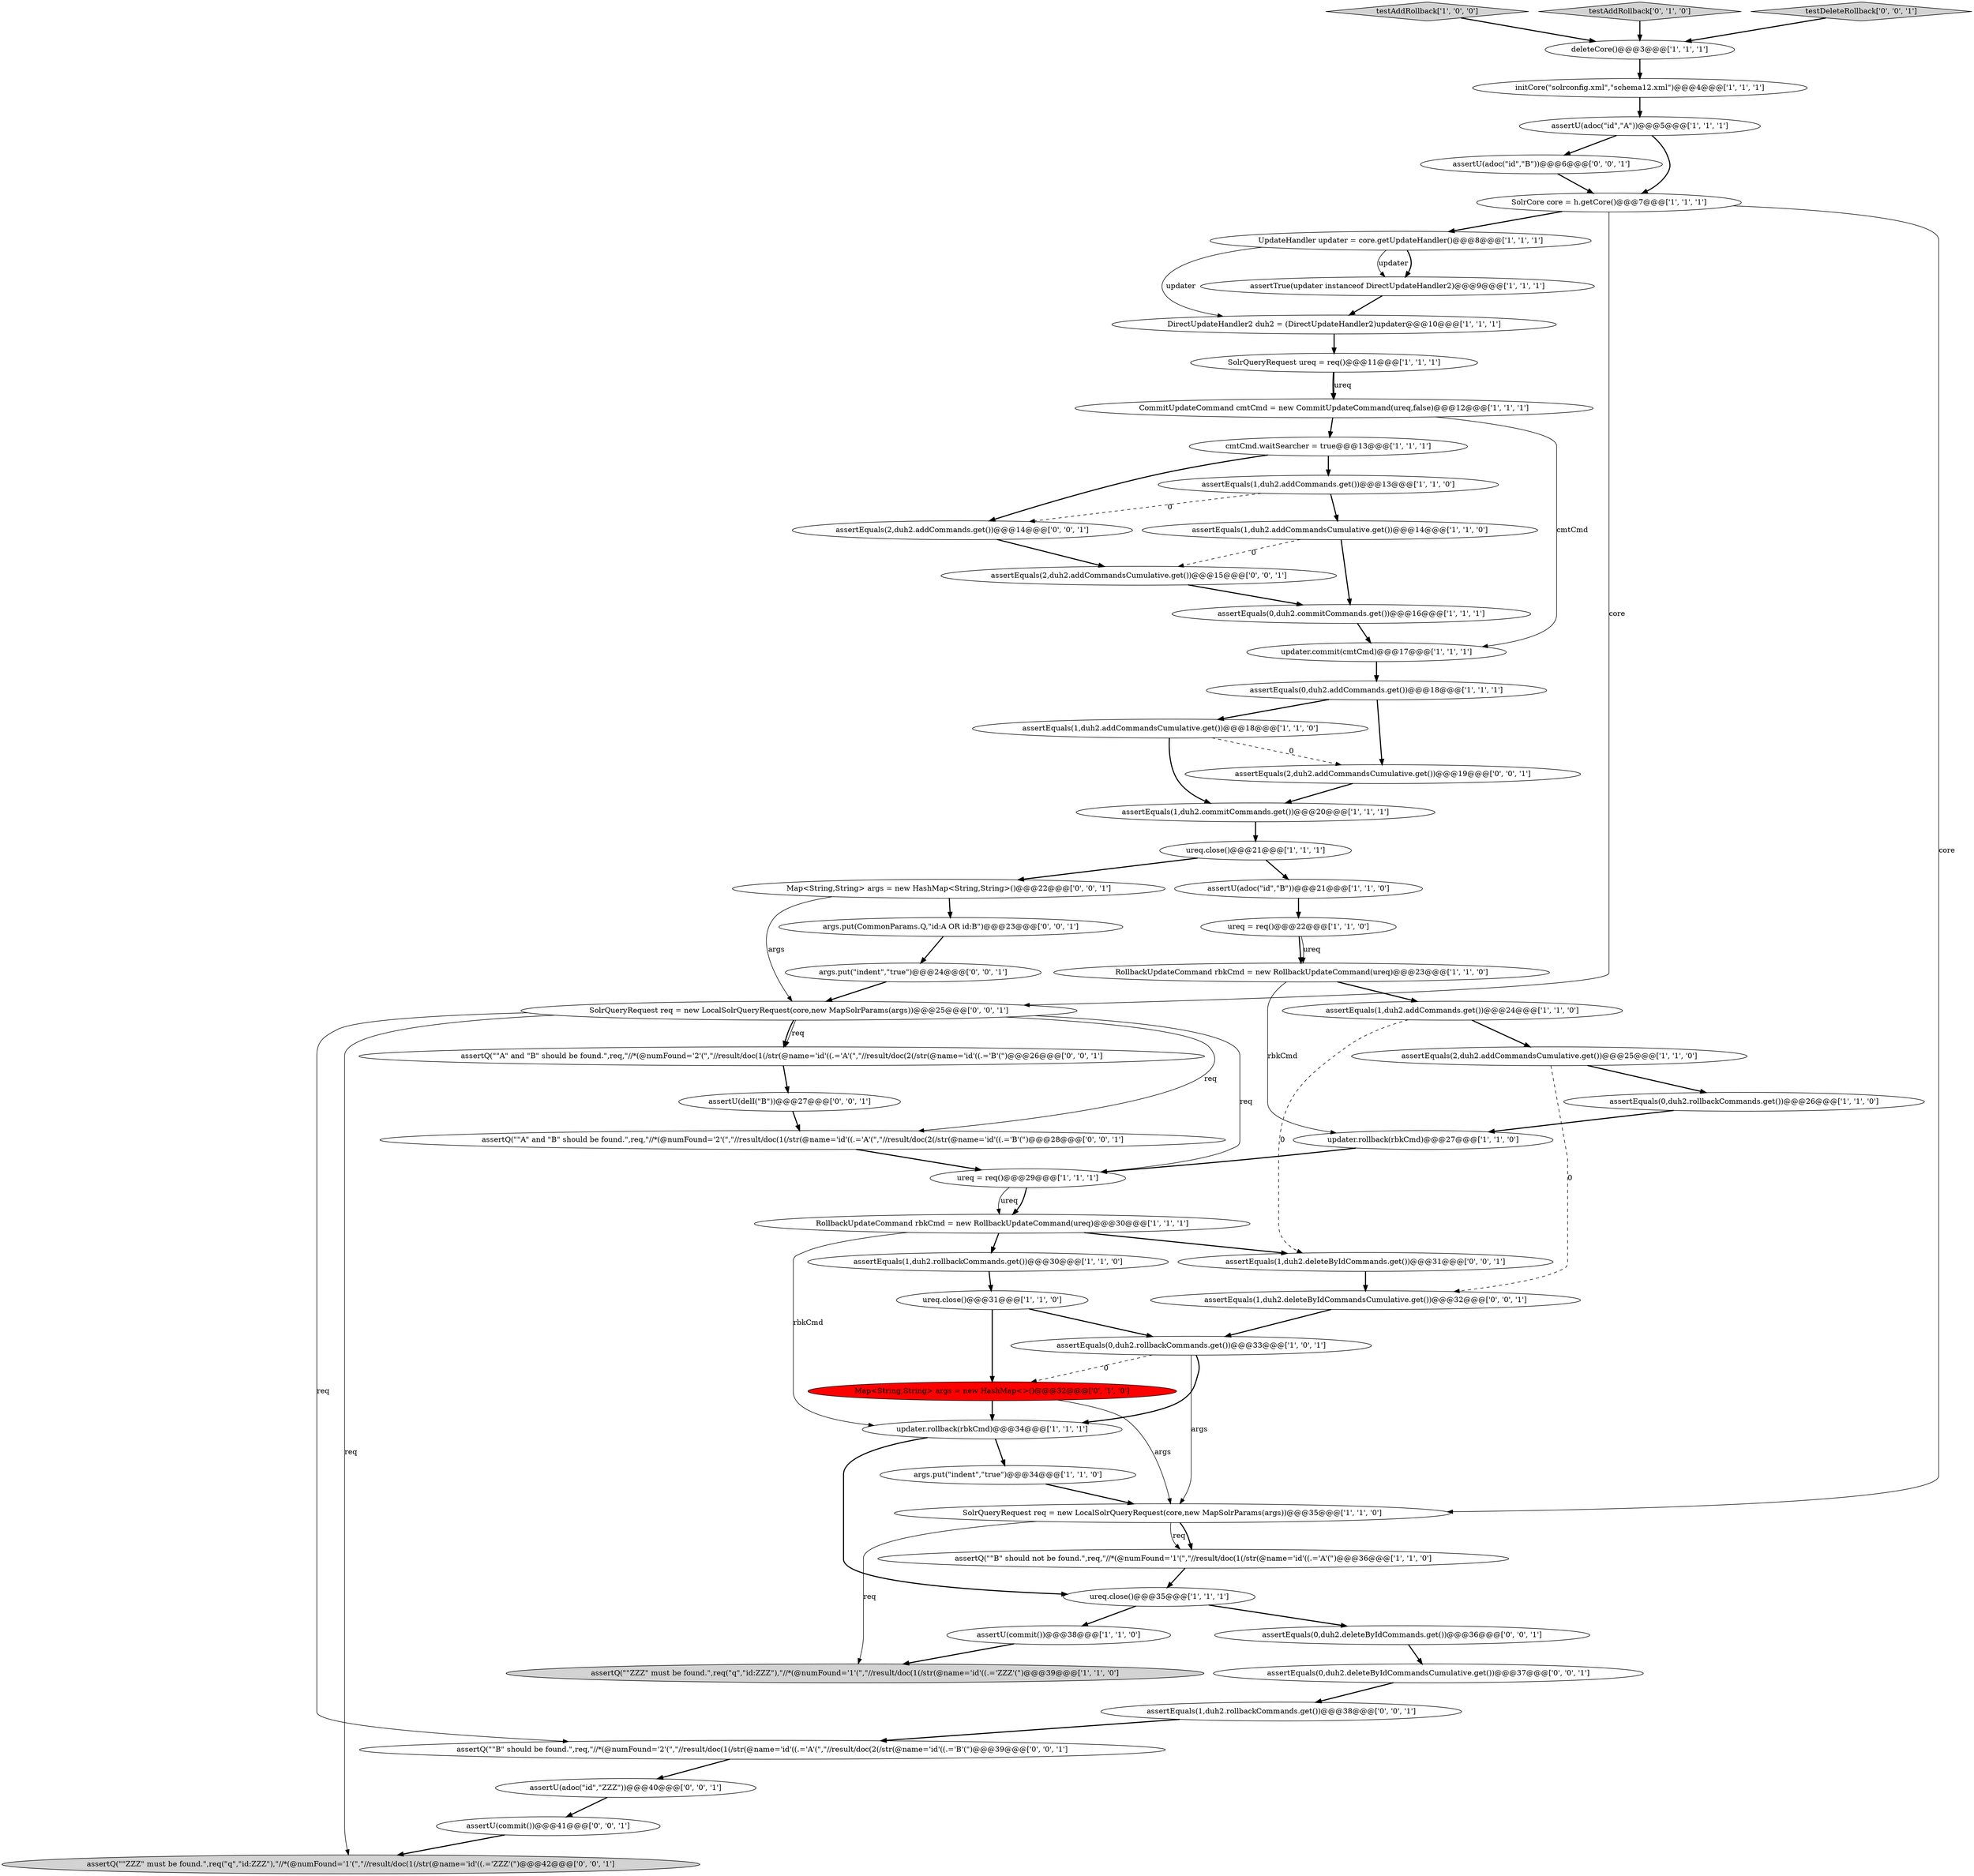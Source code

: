 digraph {
2 [style = filled, label = "assertEquals(0,duh2.commitCommands.get())@@@16@@@['1', '1', '1']", fillcolor = white, shape = ellipse image = "AAA0AAABBB1BBB"];
12 [style = filled, label = "assertEquals(1,duh2.rollbackCommands.get())@@@30@@@['1', '1', '0']", fillcolor = white, shape = ellipse image = "AAA0AAABBB1BBB"];
45 [style = filled, label = "assertQ(\"\"ZZZ\" must be found.\",req(\"q\",\"id:ZZZ\"),\"//*(@numFound='1'(\",\"//result/doc(1(/str(@name='id'((.='ZZZ'(\")@@@42@@@['0', '0', '1']", fillcolor = lightgray, shape = ellipse image = "AAA0AAABBB3BBB"];
36 [style = filled, label = "DirectUpdateHandler2 duh2 = (DirectUpdateHandler2)updater@@@10@@@['1', '1', '1']", fillcolor = white, shape = ellipse image = "AAA0AAABBB1BBB"];
15 [style = filled, label = "args.put(\"indent\",\"true\")@@@34@@@['1', '1', '0']", fillcolor = white, shape = ellipse image = "AAA0AAABBB1BBB"];
14 [style = filled, label = "ureq.close()@@@21@@@['1', '1', '1']", fillcolor = white, shape = ellipse image = "AAA0AAABBB1BBB"];
49 [style = filled, label = "assertU(adoc(\"id\",\"B\"))@@@6@@@['0', '0', '1']", fillcolor = white, shape = ellipse image = "AAA0AAABBB3BBB"];
17 [style = filled, label = "deleteCore()@@@3@@@['1', '1', '1']", fillcolor = white, shape = ellipse image = "AAA0AAABBB1BBB"];
55 [style = filled, label = "assertEquals(1,duh2.deleteByIdCommands.get())@@@31@@@['0', '0', '1']", fillcolor = white, shape = ellipse image = "AAA0AAABBB3BBB"];
58 [style = filled, label = "assertEquals(0,duh2.deleteByIdCommands.get())@@@36@@@['0', '0', '1']", fillcolor = white, shape = ellipse image = "AAA0AAABBB3BBB"];
43 [style = filled, label = "args.put(CommonParams.Q,\"id:A OR id:B\")@@@23@@@['0', '0', '1']", fillcolor = white, shape = ellipse image = "AAA0AAABBB3BBB"];
42 [style = filled, label = "args.put(\"indent\",\"true\")@@@24@@@['0', '0', '1']", fillcolor = white, shape = ellipse image = "AAA0AAABBB3BBB"];
5 [style = filled, label = "assertEquals(1,duh2.commitCommands.get())@@@20@@@['1', '1', '1']", fillcolor = white, shape = ellipse image = "AAA0AAABBB1BBB"];
6 [style = filled, label = "testAddRollback['1', '0', '0']", fillcolor = lightgray, shape = diamond image = "AAA0AAABBB1BBB"];
25 [style = filled, label = "assertU(adoc(\"id\",\"A\"))@@@5@@@['1', '1', '1']", fillcolor = white, shape = ellipse image = "AAA0AAABBB1BBB"];
57 [style = filled, label = "assertQ(\"\"A\" and \"B\" should be found.\",req,\"//*(@numFound='2'(\",\"//result/doc(1(/str(@name='id'((.='A'(\",\"//result/doc(2(/str(@name='id'((.='B'(\")@@@28@@@['0', '0', '1']", fillcolor = white, shape = ellipse image = "AAA0AAABBB3BBB"];
29 [style = filled, label = "SolrCore core = h.getCore()@@@7@@@['1', '1', '1']", fillcolor = white, shape = ellipse image = "AAA0AAABBB1BBB"];
37 [style = filled, label = "assertQ(\"\"ZZZ\" must be found.\",req(\"q\",\"id:ZZZ\"),\"//*(@numFound='1'(\",\"//result/doc(1(/str(@name='id'((.='ZZZ'(\")@@@39@@@['1', '1', '0']", fillcolor = lightgray, shape = ellipse image = "AAA0AAABBB1BBB"];
22 [style = filled, label = "ureq = req()@@@29@@@['1', '1', '1']", fillcolor = white, shape = ellipse image = "AAA0AAABBB1BBB"];
4 [style = filled, label = "assertEquals(0,duh2.addCommands.get())@@@18@@@['1', '1', '1']", fillcolor = white, shape = ellipse image = "AAA0AAABBB1BBB"];
18 [style = filled, label = "initCore(\"solrconfig.xml\",\"schema12.xml\")@@@4@@@['1', '1', '1']", fillcolor = white, shape = ellipse image = "AAA0AAABBB1BBB"];
21 [style = filled, label = "assertEquals(1,duh2.addCommands.get())@@@13@@@['1', '1', '0']", fillcolor = white, shape = ellipse image = "AAA0AAABBB1BBB"];
23 [style = filled, label = "assertTrue(updater instanceof DirectUpdateHandler2)@@@9@@@['1', '1', '1']", fillcolor = white, shape = ellipse image = "AAA0AAABBB1BBB"];
56 [style = filled, label = "assertQ(\"\"A\" and \"B\" should be found.\",req,\"//*(@numFound='2'(\",\"//result/doc(1(/str(@name='id'((.='A'(\",\"//result/doc(2(/str(@name='id'((.='B'(\")@@@26@@@['0', '0', '1']", fillcolor = white, shape = ellipse image = "AAA0AAABBB3BBB"];
31 [style = filled, label = "updater.rollback(rbkCmd)@@@27@@@['1', '1', '0']", fillcolor = white, shape = ellipse image = "AAA0AAABBB1BBB"];
27 [style = filled, label = "cmtCmd.waitSearcher = true@@@13@@@['1', '1', '1']", fillcolor = white, shape = ellipse image = "AAA0AAABBB1BBB"];
44 [style = filled, label = "assertU(commit())@@@41@@@['0', '0', '1']", fillcolor = white, shape = ellipse image = "AAA0AAABBB3BBB"];
34 [style = filled, label = "UpdateHandler updater = core.getUpdateHandler()@@@8@@@['1', '1', '1']", fillcolor = white, shape = ellipse image = "AAA0AAABBB1BBB"];
38 [style = filled, label = "Map<String,String> args = new HashMap<>()@@@32@@@['0', '1', '0']", fillcolor = red, shape = ellipse image = "AAA1AAABBB2BBB"];
39 [style = filled, label = "testAddRollback['0', '1', '0']", fillcolor = lightgray, shape = diamond image = "AAA0AAABBB2BBB"];
41 [style = filled, label = "SolrQueryRequest req = new LocalSolrQueryRequest(core,new MapSolrParams(args))@@@25@@@['0', '0', '1']", fillcolor = white, shape = ellipse image = "AAA0AAABBB3BBB"];
51 [style = filled, label = "assertEquals(1,duh2.rollbackCommands.get())@@@38@@@['0', '0', '1']", fillcolor = white, shape = ellipse image = "AAA0AAABBB3BBB"];
30 [style = filled, label = "assertEquals(0,duh2.rollbackCommands.get())@@@33@@@['1', '0', '1']", fillcolor = white, shape = ellipse image = "AAA0AAABBB1BBB"];
53 [style = filled, label = "Map<String,String> args = new HashMap<String,String>()@@@22@@@['0', '0', '1']", fillcolor = white, shape = ellipse image = "AAA0AAABBB3BBB"];
52 [style = filled, label = "assertU(adoc(\"id\",\"ZZZ\"))@@@40@@@['0', '0', '1']", fillcolor = white, shape = ellipse image = "AAA0AAABBB3BBB"];
20 [style = filled, label = "updater.commit(cmtCmd)@@@17@@@['1', '1', '1']", fillcolor = white, shape = ellipse image = "AAA0AAABBB1BBB"];
26 [style = filled, label = "SolrQueryRequest ureq = req()@@@11@@@['1', '1', '1']", fillcolor = white, shape = ellipse image = "AAA0AAABBB1BBB"];
59 [style = filled, label = "assertEquals(2,duh2.addCommands.get())@@@14@@@['0', '0', '1']", fillcolor = white, shape = ellipse image = "AAA0AAABBB3BBB"];
46 [style = filled, label = "assertU(delI(\"B\"))@@@27@@@['0', '0', '1']", fillcolor = white, shape = ellipse image = "AAA0AAABBB3BBB"];
10 [style = filled, label = "assertEquals(1,duh2.addCommandsCumulative.get())@@@14@@@['1', '1', '0']", fillcolor = white, shape = ellipse image = "AAA0AAABBB1BBB"];
3 [style = filled, label = "updater.rollback(rbkCmd)@@@34@@@['1', '1', '1']", fillcolor = white, shape = ellipse image = "AAA0AAABBB1BBB"];
16 [style = filled, label = "assertEquals(2,duh2.addCommandsCumulative.get())@@@25@@@['1', '1', '0']", fillcolor = white, shape = ellipse image = "AAA0AAABBB1BBB"];
28 [style = filled, label = "assertQ(\"\"B\" should not be found.\",req,\"//*(@numFound='1'(\",\"//result/doc(1(/str(@name='id'((.='A'(\")@@@36@@@['1', '1', '0']", fillcolor = white, shape = ellipse image = "AAA0AAABBB1BBB"];
1 [style = filled, label = "assertU(commit())@@@38@@@['1', '1', '0']", fillcolor = white, shape = ellipse image = "AAA0AAABBB1BBB"];
54 [style = filled, label = "assertEquals(1,duh2.deleteByIdCommandsCumulative.get())@@@32@@@['0', '0', '1']", fillcolor = white, shape = ellipse image = "AAA0AAABBB3BBB"];
13 [style = filled, label = "ureq.close()@@@31@@@['1', '1', '0']", fillcolor = white, shape = ellipse image = "AAA0AAABBB1BBB"];
7 [style = filled, label = "ureq = req()@@@22@@@['1', '1', '0']", fillcolor = white, shape = ellipse image = "AAA0AAABBB1BBB"];
50 [style = filled, label = "assertQ(\"\"B\" should be found.\",req,\"//*(@numFound='2'(\",\"//result/doc(1(/str(@name='id'((.='A'(\",\"//result/doc(2(/str(@name='id'((.='B'(\")@@@39@@@['0', '0', '1']", fillcolor = white, shape = ellipse image = "AAA0AAABBB3BBB"];
33 [style = filled, label = "assertEquals(1,duh2.addCommands.get())@@@24@@@['1', '1', '0']", fillcolor = white, shape = ellipse image = "AAA0AAABBB1BBB"];
48 [style = filled, label = "testDeleteRollback['0', '0', '1']", fillcolor = lightgray, shape = diamond image = "AAA0AAABBB3BBB"];
19 [style = filled, label = "assertEquals(0,duh2.rollbackCommands.get())@@@26@@@['1', '1', '0']", fillcolor = white, shape = ellipse image = "AAA0AAABBB1BBB"];
47 [style = filled, label = "assertEquals(2,duh2.addCommandsCumulative.get())@@@15@@@['0', '0', '1']", fillcolor = white, shape = ellipse image = "AAA0AAABBB3BBB"];
9 [style = filled, label = "CommitUpdateCommand cmtCmd = new CommitUpdateCommand(ureq,false)@@@12@@@['1', '1', '1']", fillcolor = white, shape = ellipse image = "AAA0AAABBB1BBB"];
0 [style = filled, label = "ureq.close()@@@35@@@['1', '1', '1']", fillcolor = white, shape = ellipse image = "AAA0AAABBB1BBB"];
11 [style = filled, label = "assertEquals(1,duh2.addCommandsCumulative.get())@@@18@@@['1', '1', '0']", fillcolor = white, shape = ellipse image = "AAA0AAABBB1BBB"];
35 [style = filled, label = "RollbackUpdateCommand rbkCmd = new RollbackUpdateCommand(ureq)@@@23@@@['1', '1', '0']", fillcolor = white, shape = ellipse image = "AAA0AAABBB1BBB"];
60 [style = filled, label = "assertEquals(2,duh2.addCommandsCumulative.get())@@@19@@@['0', '0', '1']", fillcolor = white, shape = ellipse image = "AAA0AAABBB3BBB"];
24 [style = filled, label = "assertU(adoc(\"id\",\"B\"))@@@21@@@['1', '1', '0']", fillcolor = white, shape = ellipse image = "AAA0AAABBB1BBB"];
32 [style = filled, label = "SolrQueryRequest req = new LocalSolrQueryRequest(core,new MapSolrParams(args))@@@35@@@['1', '1', '0']", fillcolor = white, shape = ellipse image = "AAA0AAABBB1BBB"];
40 [style = filled, label = "assertEquals(0,duh2.deleteByIdCommandsCumulative.get())@@@37@@@['0', '0', '1']", fillcolor = white, shape = ellipse image = "AAA0AAABBB3BBB"];
8 [style = filled, label = "RollbackUpdateCommand rbkCmd = new RollbackUpdateCommand(ureq)@@@30@@@['1', '1', '1']", fillcolor = white, shape = ellipse image = "AAA0AAABBB1BBB"];
25->49 [style = bold, label=""];
14->24 [style = bold, label=""];
21->10 [style = bold, label=""];
42->41 [style = bold, label=""];
52->44 [style = bold, label=""];
34->36 [style = solid, label="updater"];
41->22 [style = solid, label="req"];
53->41 [style = solid, label="args"];
43->42 [style = bold, label=""];
7->35 [style = bold, label=""];
26->9 [style = bold, label=""];
8->3 [style = solid, label="rbkCmd"];
21->59 [style = dashed, label="0"];
25->29 [style = bold, label=""];
29->34 [style = bold, label=""];
22->8 [style = bold, label=""];
28->0 [style = bold, label=""];
9->20 [style = solid, label="cmtCmd"];
51->50 [style = bold, label=""];
29->41 [style = solid, label="core"];
38->32 [style = solid, label="args"];
22->8 [style = solid, label="ureq"];
41->45 [style = solid, label="req"];
23->36 [style = bold, label=""];
7->35 [style = solid, label="ureq"];
2->20 [style = bold, label=""];
33->16 [style = bold, label=""];
40->51 [style = bold, label=""];
0->58 [style = bold, label=""];
56->46 [style = bold, label=""];
16->19 [style = bold, label=""];
48->17 [style = bold, label=""];
30->32 [style = solid, label="args"];
3->0 [style = bold, label=""];
35->31 [style = solid, label="rbkCmd"];
27->59 [style = bold, label=""];
47->2 [style = bold, label=""];
18->25 [style = bold, label=""];
16->54 [style = dashed, label="0"];
10->2 [style = bold, label=""];
8->55 [style = bold, label=""];
24->7 [style = bold, label=""];
53->43 [style = bold, label=""];
44->45 [style = bold, label=""];
32->28 [style = solid, label="req"];
41->57 [style = solid, label="req"];
30->38 [style = dashed, label="0"];
6->17 [style = bold, label=""];
26->9 [style = solid, label="ureq"];
33->55 [style = dashed, label="0"];
11->60 [style = dashed, label="0"];
32->37 [style = solid, label="req"];
38->3 [style = bold, label=""];
60->5 [style = bold, label=""];
9->27 [style = bold, label=""];
12->13 [style = bold, label=""];
59->47 [style = bold, label=""];
11->5 [style = bold, label=""];
41->56 [style = solid, label="req"];
30->3 [style = bold, label=""];
39->17 [style = bold, label=""];
0->1 [style = bold, label=""];
34->23 [style = bold, label=""];
14->53 [style = bold, label=""];
27->21 [style = bold, label=""];
46->57 [style = bold, label=""];
34->23 [style = solid, label="updater"];
8->12 [style = bold, label=""];
1->37 [style = bold, label=""];
49->29 [style = bold, label=""];
31->22 [style = bold, label=""];
19->31 [style = bold, label=""];
35->33 [style = bold, label=""];
4->60 [style = bold, label=""];
58->40 [style = bold, label=""];
41->56 [style = bold, label=""];
54->30 [style = bold, label=""];
29->32 [style = solid, label="core"];
3->15 [style = bold, label=""];
13->30 [style = bold, label=""];
36->26 [style = bold, label=""];
5->14 [style = bold, label=""];
50->52 [style = bold, label=""];
20->4 [style = bold, label=""];
41->50 [style = solid, label="req"];
13->38 [style = bold, label=""];
57->22 [style = bold, label=""];
55->54 [style = bold, label=""];
4->11 [style = bold, label=""];
15->32 [style = bold, label=""];
32->28 [style = bold, label=""];
10->47 [style = dashed, label="0"];
17->18 [style = bold, label=""];
}
